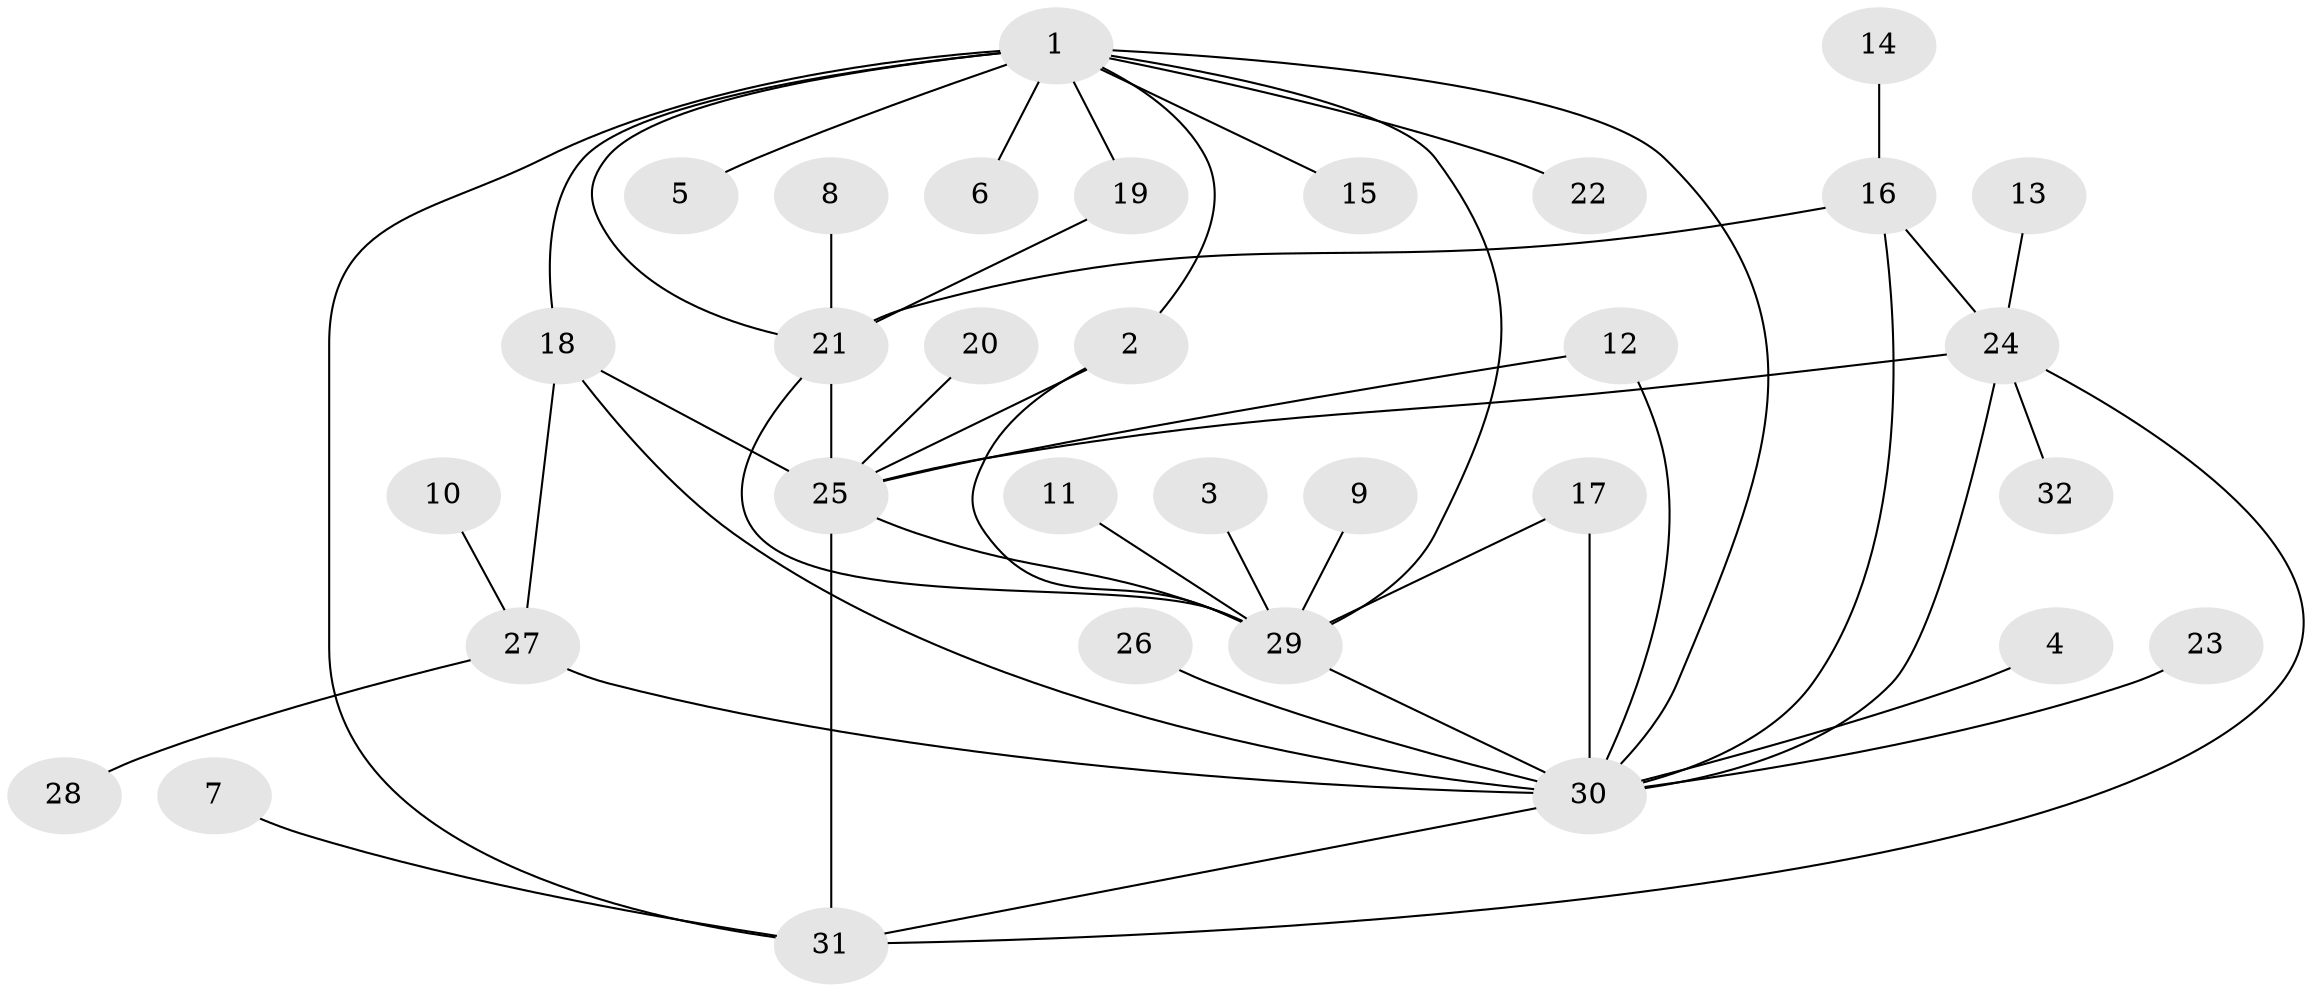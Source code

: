 // original degree distribution, {4: 0.0625, 10: 0.03125, 8: 0.03125, 6: 0.03125, 7: 0.046875, 3: 0.078125, 5: 0.03125, 1: 0.46875, 2: 0.21875}
// Generated by graph-tools (version 1.1) at 2025/26/03/09/25 03:26:45]
// undirected, 32 vertices, 48 edges
graph export_dot {
graph [start="1"]
  node [color=gray90,style=filled];
  1;
  2;
  3;
  4;
  5;
  6;
  7;
  8;
  9;
  10;
  11;
  12;
  13;
  14;
  15;
  16;
  17;
  18;
  19;
  20;
  21;
  22;
  23;
  24;
  25;
  26;
  27;
  28;
  29;
  30;
  31;
  32;
  1 -- 2 [weight=1.0];
  1 -- 5 [weight=1.0];
  1 -- 6 [weight=1.0];
  1 -- 15 [weight=1.0];
  1 -- 18 [weight=2.0];
  1 -- 19 [weight=1.0];
  1 -- 21 [weight=1.0];
  1 -- 22 [weight=1.0];
  1 -- 29 [weight=1.0];
  1 -- 30 [weight=1.0];
  1 -- 31 [weight=1.0];
  2 -- 25 [weight=1.0];
  2 -- 29 [weight=1.0];
  3 -- 29 [weight=1.0];
  4 -- 30 [weight=1.0];
  7 -- 31 [weight=1.0];
  8 -- 21 [weight=1.0];
  9 -- 29 [weight=1.0];
  10 -- 27 [weight=1.0];
  11 -- 29 [weight=1.0];
  12 -- 25 [weight=1.0];
  12 -- 30 [weight=1.0];
  13 -- 24 [weight=1.0];
  14 -- 16 [weight=1.0];
  16 -- 21 [weight=2.0];
  16 -- 24 [weight=1.0];
  16 -- 30 [weight=1.0];
  17 -- 29 [weight=1.0];
  17 -- 30 [weight=1.0];
  18 -- 25 [weight=1.0];
  18 -- 27 [weight=1.0];
  18 -- 30 [weight=1.0];
  19 -- 21 [weight=1.0];
  20 -- 25 [weight=1.0];
  21 -- 25 [weight=1.0];
  21 -- 29 [weight=1.0];
  23 -- 30 [weight=1.0];
  24 -- 25 [weight=1.0];
  24 -- 30 [weight=1.0];
  24 -- 31 [weight=1.0];
  24 -- 32 [weight=1.0];
  25 -- 29 [weight=1.0];
  25 -- 31 [weight=1.0];
  26 -- 30 [weight=1.0];
  27 -- 28 [weight=1.0];
  27 -- 30 [weight=2.0];
  29 -- 30 [weight=1.0];
  30 -- 31 [weight=1.0];
}
